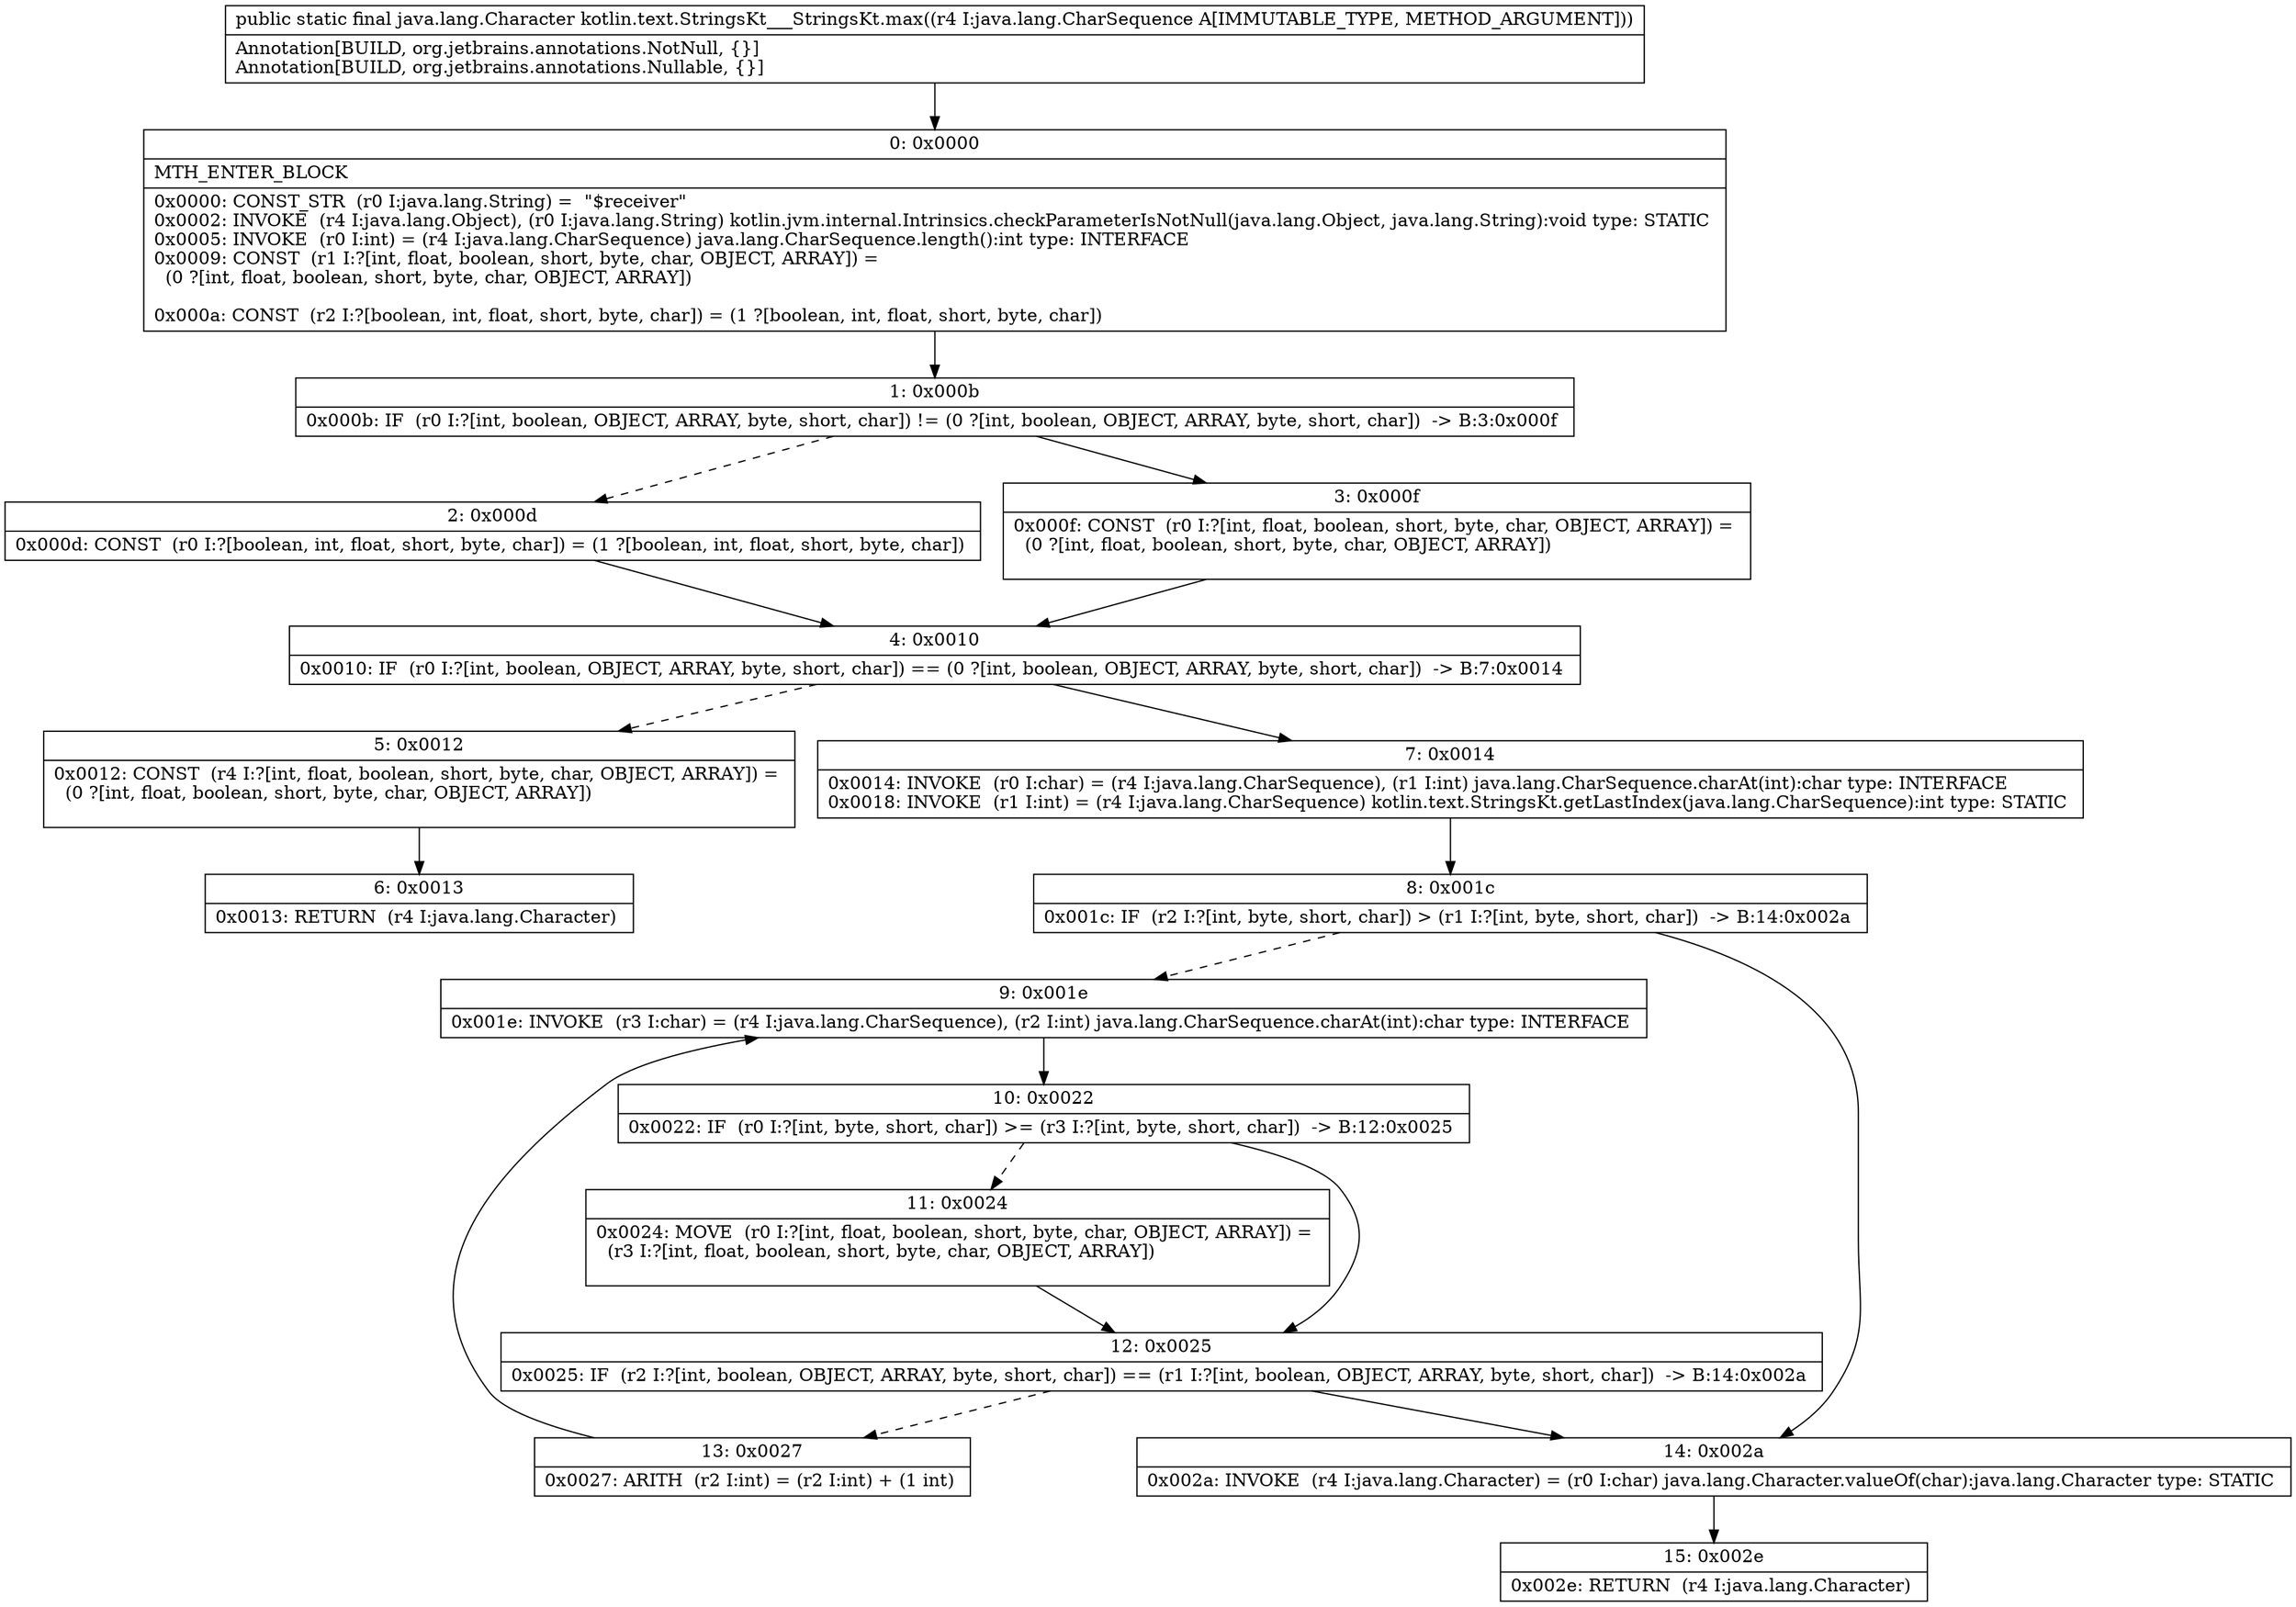 digraph "CFG forkotlin.text.StringsKt___StringsKt.max(Ljava\/lang\/CharSequence;)Ljava\/lang\/Character;" {
Node_0 [shape=record,label="{0\:\ 0x0000|MTH_ENTER_BLOCK\l|0x0000: CONST_STR  (r0 I:java.lang.String) =  \"$receiver\" \l0x0002: INVOKE  (r4 I:java.lang.Object), (r0 I:java.lang.String) kotlin.jvm.internal.Intrinsics.checkParameterIsNotNull(java.lang.Object, java.lang.String):void type: STATIC \l0x0005: INVOKE  (r0 I:int) = (r4 I:java.lang.CharSequence) java.lang.CharSequence.length():int type: INTERFACE \l0x0009: CONST  (r1 I:?[int, float, boolean, short, byte, char, OBJECT, ARRAY]) = \l  (0 ?[int, float, boolean, short, byte, char, OBJECT, ARRAY])\l \l0x000a: CONST  (r2 I:?[boolean, int, float, short, byte, char]) = (1 ?[boolean, int, float, short, byte, char]) \l}"];
Node_1 [shape=record,label="{1\:\ 0x000b|0x000b: IF  (r0 I:?[int, boolean, OBJECT, ARRAY, byte, short, char]) != (0 ?[int, boolean, OBJECT, ARRAY, byte, short, char])  \-\> B:3:0x000f \l}"];
Node_2 [shape=record,label="{2\:\ 0x000d|0x000d: CONST  (r0 I:?[boolean, int, float, short, byte, char]) = (1 ?[boolean, int, float, short, byte, char]) \l}"];
Node_3 [shape=record,label="{3\:\ 0x000f|0x000f: CONST  (r0 I:?[int, float, boolean, short, byte, char, OBJECT, ARRAY]) = \l  (0 ?[int, float, boolean, short, byte, char, OBJECT, ARRAY])\l \l}"];
Node_4 [shape=record,label="{4\:\ 0x0010|0x0010: IF  (r0 I:?[int, boolean, OBJECT, ARRAY, byte, short, char]) == (0 ?[int, boolean, OBJECT, ARRAY, byte, short, char])  \-\> B:7:0x0014 \l}"];
Node_5 [shape=record,label="{5\:\ 0x0012|0x0012: CONST  (r4 I:?[int, float, boolean, short, byte, char, OBJECT, ARRAY]) = \l  (0 ?[int, float, boolean, short, byte, char, OBJECT, ARRAY])\l \l}"];
Node_6 [shape=record,label="{6\:\ 0x0013|0x0013: RETURN  (r4 I:java.lang.Character) \l}"];
Node_7 [shape=record,label="{7\:\ 0x0014|0x0014: INVOKE  (r0 I:char) = (r4 I:java.lang.CharSequence), (r1 I:int) java.lang.CharSequence.charAt(int):char type: INTERFACE \l0x0018: INVOKE  (r1 I:int) = (r4 I:java.lang.CharSequence) kotlin.text.StringsKt.getLastIndex(java.lang.CharSequence):int type: STATIC \l}"];
Node_8 [shape=record,label="{8\:\ 0x001c|0x001c: IF  (r2 I:?[int, byte, short, char]) \> (r1 I:?[int, byte, short, char])  \-\> B:14:0x002a \l}"];
Node_9 [shape=record,label="{9\:\ 0x001e|0x001e: INVOKE  (r3 I:char) = (r4 I:java.lang.CharSequence), (r2 I:int) java.lang.CharSequence.charAt(int):char type: INTERFACE \l}"];
Node_10 [shape=record,label="{10\:\ 0x0022|0x0022: IF  (r0 I:?[int, byte, short, char]) \>= (r3 I:?[int, byte, short, char])  \-\> B:12:0x0025 \l}"];
Node_11 [shape=record,label="{11\:\ 0x0024|0x0024: MOVE  (r0 I:?[int, float, boolean, short, byte, char, OBJECT, ARRAY]) = \l  (r3 I:?[int, float, boolean, short, byte, char, OBJECT, ARRAY])\l \l}"];
Node_12 [shape=record,label="{12\:\ 0x0025|0x0025: IF  (r2 I:?[int, boolean, OBJECT, ARRAY, byte, short, char]) == (r1 I:?[int, boolean, OBJECT, ARRAY, byte, short, char])  \-\> B:14:0x002a \l}"];
Node_13 [shape=record,label="{13\:\ 0x0027|0x0027: ARITH  (r2 I:int) = (r2 I:int) + (1 int) \l}"];
Node_14 [shape=record,label="{14\:\ 0x002a|0x002a: INVOKE  (r4 I:java.lang.Character) = (r0 I:char) java.lang.Character.valueOf(char):java.lang.Character type: STATIC \l}"];
Node_15 [shape=record,label="{15\:\ 0x002e|0x002e: RETURN  (r4 I:java.lang.Character) \l}"];
MethodNode[shape=record,label="{public static final java.lang.Character kotlin.text.StringsKt___StringsKt.max((r4 I:java.lang.CharSequence A[IMMUTABLE_TYPE, METHOD_ARGUMENT]))  | Annotation[BUILD, org.jetbrains.annotations.NotNull, \{\}]\lAnnotation[BUILD, org.jetbrains.annotations.Nullable, \{\}]\l}"];
MethodNode -> Node_0;
Node_0 -> Node_1;
Node_1 -> Node_2[style=dashed];
Node_1 -> Node_3;
Node_2 -> Node_4;
Node_3 -> Node_4;
Node_4 -> Node_5[style=dashed];
Node_4 -> Node_7;
Node_5 -> Node_6;
Node_7 -> Node_8;
Node_8 -> Node_9[style=dashed];
Node_8 -> Node_14;
Node_9 -> Node_10;
Node_10 -> Node_11[style=dashed];
Node_10 -> Node_12;
Node_11 -> Node_12;
Node_12 -> Node_13[style=dashed];
Node_12 -> Node_14;
Node_13 -> Node_9;
Node_14 -> Node_15;
}

